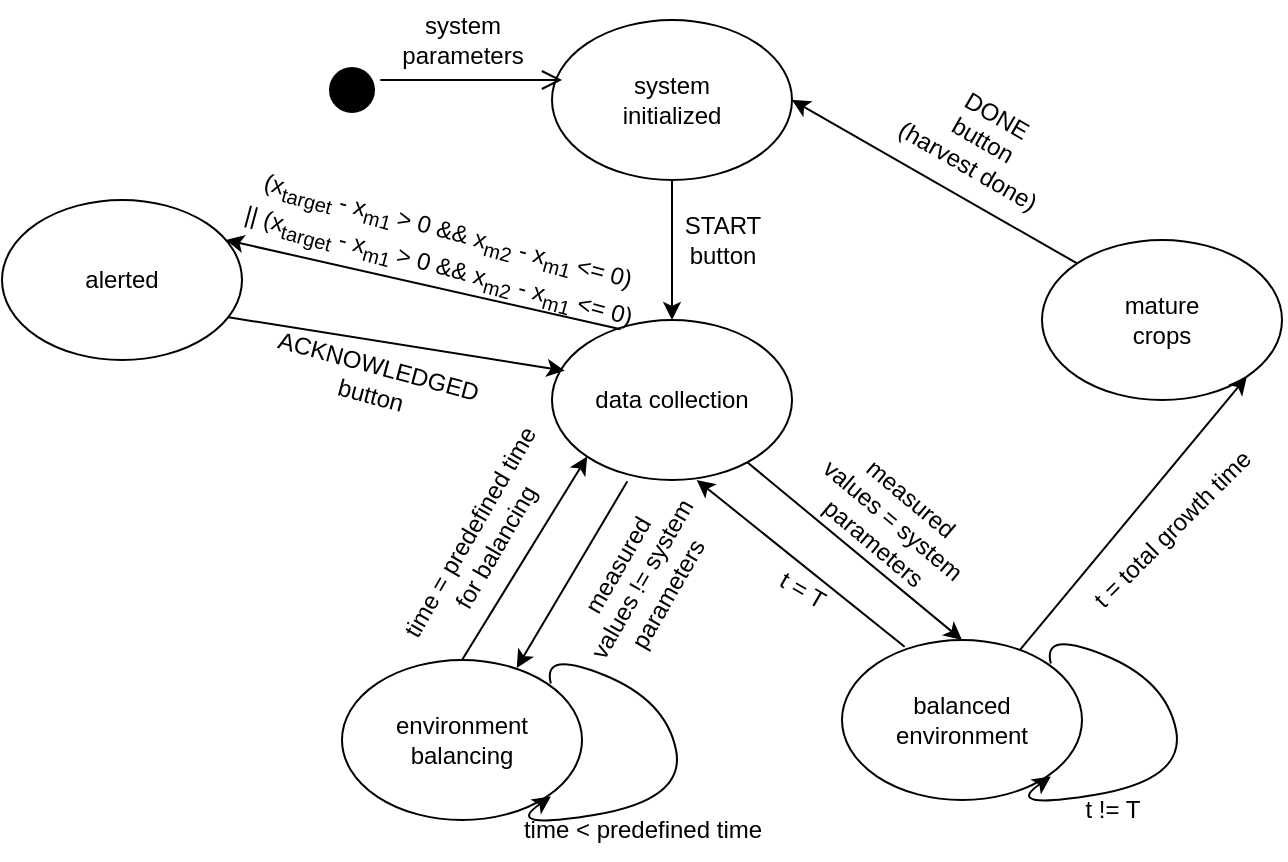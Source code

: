 <mxfile version="20.5.0" type="device"><diagram id="O_7BPprID40uRvnrM9cX" name="Page-1"><mxGraphModel dx="782" dy="440" grid="1" gridSize="10" guides="1" tooltips="1" connect="1" arrows="1" fold="1" page="1" pageScale="1" pageWidth="850" pageHeight="1100" math="0" shadow="0"><root><mxCell id="0"/><mxCell id="1" parent="0"/><mxCell id="NKwKM8SizdkGn_-tHZZ5-1" value="system&lt;br&gt;initialized" style="ellipse;whiteSpace=wrap;html=1;" parent="1" vertex="1"><mxGeometry x="305" y="70" width="120" height="80" as="geometry"/></mxCell><mxCell id="NKwKM8SizdkGn_-tHZZ5-2" value="data collection" style="ellipse;whiteSpace=wrap;html=1;" parent="1" vertex="1"><mxGeometry x="305" y="220" width="120" height="80" as="geometry"/></mxCell><mxCell id="NKwKM8SizdkGn_-tHZZ5-3" value="balanced&lt;br&gt;environment" style="ellipse;whiteSpace=wrap;html=1;" parent="1" vertex="1"><mxGeometry x="450" y="380" width="120" height="80" as="geometry"/></mxCell><mxCell id="NKwKM8SizdkGn_-tHZZ5-4" value="environment balancing" style="ellipse;whiteSpace=wrap;html=1;" parent="1" vertex="1"><mxGeometry x="200" y="390" width="120" height="80" as="geometry"/></mxCell><mxCell id="NKwKM8SizdkGn_-tHZZ5-5" value="mature&lt;br&gt;crops" style="ellipse;whiteSpace=wrap;html=1;" parent="1" vertex="1"><mxGeometry x="550" y="180" width="120" height="80" as="geometry"/></mxCell><mxCell id="NKwKM8SizdkGn_-tHZZ5-6" value="" style="endArrow=classic;html=1;rounded=0;exitX=0.5;exitY=1;exitDx=0;exitDy=0;entryX=0.5;entryY=0;entryDx=0;entryDy=0;" parent="1" source="NKwKM8SizdkGn_-tHZZ5-1" target="NKwKM8SizdkGn_-tHZZ5-2" edge="1"><mxGeometry width="50" height="50" relative="1" as="geometry"><mxPoint x="380" y="190" as="sourcePoint"/><mxPoint x="430" y="140" as="targetPoint"/></mxGeometry></mxCell><mxCell id="NKwKM8SizdkGn_-tHZZ5-7" value="" style="endArrow=classic;html=1;rounded=0;entryX=0.5;entryY=0;entryDx=0;entryDy=0;" parent="1" source="NKwKM8SizdkGn_-tHZZ5-2" target="NKwKM8SizdkGn_-tHZZ5-3" edge="1"><mxGeometry width="50" height="50" relative="1" as="geometry"><mxPoint x="380" y="390" as="sourcePoint"/><mxPoint x="430" y="340" as="targetPoint"/></mxGeometry></mxCell><mxCell id="NKwKM8SizdkGn_-tHZZ5-9" value="" style="endArrow=classic;html=1;rounded=0;entryX=1;entryY=1;entryDx=0;entryDy=0;" parent="1" source="NKwKM8SizdkGn_-tHZZ5-3" target="NKwKM8SizdkGn_-tHZZ5-5" edge="1"><mxGeometry width="50" height="50" relative="1" as="geometry"><mxPoint x="380" y="460" as="sourcePoint"/><mxPoint x="430" y="410" as="targetPoint"/></mxGeometry></mxCell><mxCell id="NKwKM8SizdkGn_-tHZZ5-18" value="" style="ellipse;html=1;shape=startState;fillColor=#000000;strokeColor=#000000;" parent="1" vertex="1"><mxGeometry x="190" y="90" width="30" height="30" as="geometry"/></mxCell><mxCell id="NKwKM8SizdkGn_-tHZZ5-19" value="" style="edgeStyle=orthogonalEdgeStyle;html=1;verticalAlign=bottom;endArrow=open;endSize=8;strokeColor=#000000;rounded=0;fillColor=#000000;entryX=0.042;entryY=0.375;entryDx=0;entryDy=0;entryPerimeter=0;" parent="1" source="NKwKM8SizdkGn_-tHZZ5-18" target="NKwKM8SizdkGn_-tHZZ5-1" edge="1"><mxGeometry relative="1" as="geometry"><mxPoint x="205" y="180" as="targetPoint"/><Array as="points"><mxPoint x="240" y="100"/><mxPoint x="240" y="100"/></Array></mxGeometry></mxCell><mxCell id="NKwKM8SizdkGn_-tHZZ5-20" value="system&lt;br&gt;parameters" style="text;html=1;align=center;verticalAlign=middle;resizable=0;points=[];autosize=1;strokeColor=none;fillColor=none;" parent="1" vertex="1"><mxGeometry x="220" y="60" width="80" height="40" as="geometry"/></mxCell><mxCell id="NKwKM8SizdkGn_-tHZZ5-21" value="START &lt;br&gt;button" style="text;html=1;align=center;verticalAlign=middle;resizable=0;points=[];autosize=1;strokeColor=none;fillColor=none;" parent="1" vertex="1"><mxGeometry x="360" y="160" width="60" height="40" as="geometry"/></mxCell><mxCell id="NKwKM8SizdkGn_-tHZZ5-23" value="measured&lt;br&gt;values = system&lt;br&gt;parameters" style="text;html=1;align=center;verticalAlign=middle;resizable=0;points=[];autosize=1;strokeColor=none;fillColor=none;rotation=40;" parent="1" vertex="1"><mxGeometry x="420" y="290" width="110" height="60" as="geometry"/></mxCell><mxCell id="NKwKM8SizdkGn_-tHZZ5-24" value="t != T" style="text;html=1;align=center;verticalAlign=middle;resizable=0;points=[];autosize=1;strokeColor=none;fillColor=none;" parent="1" vertex="1"><mxGeometry x="560" y="450" width="50" height="30" as="geometry"/></mxCell><mxCell id="NKwKM8SizdkGn_-tHZZ5-28" value="t = total growth time" style="text;html=1;align=center;verticalAlign=middle;resizable=0;points=[];autosize=1;strokeColor=none;fillColor=none;rotation=-45;" parent="1" vertex="1"><mxGeometry x="550" y="310" width="130" height="30" as="geometry"/></mxCell><mxCell id="NKwKM8SizdkGn_-tHZZ5-29" value="DONE &lt;br&gt;button&lt;br&gt;(harvest done)" style="text;html=1;align=center;verticalAlign=middle;resizable=0;points=[];autosize=1;strokeColor=none;fillColor=none;rotation=30;" parent="1" vertex="1"><mxGeometry x="470" y="100" width="100" height="60" as="geometry"/></mxCell><mxCell id="dyxjl3hb-1ieWyia02L7-1" value="alerted" style="ellipse;whiteSpace=wrap;html=1;" vertex="1" parent="1"><mxGeometry x="30" y="160" width="120" height="80" as="geometry"/></mxCell><mxCell id="dyxjl3hb-1ieWyia02L7-2" value="" style="endArrow=classic;html=1;rounded=0;entryX=0.933;entryY=0.25;entryDx=0;entryDy=0;entryPerimeter=0;exitX=0.286;exitY=0.058;exitDx=0;exitDy=0;exitPerimeter=0;" edge="1" parent="1" source="NKwKM8SizdkGn_-tHZZ5-2" target="dyxjl3hb-1ieWyia02L7-1"><mxGeometry width="50" height="50" relative="1" as="geometry"><mxPoint x="380" y="260" as="sourcePoint"/><mxPoint x="430" y="210" as="targetPoint"/></mxGeometry></mxCell><mxCell id="dyxjl3hb-1ieWyia02L7-3" value="" style="endArrow=classic;html=1;rounded=0;exitX=0.944;exitY=0.733;exitDx=0;exitDy=0;exitPerimeter=0;entryX=0.053;entryY=0.317;entryDx=0;entryDy=0;entryPerimeter=0;" edge="1" parent="1" source="dyxjl3hb-1ieWyia02L7-1" target="NKwKM8SizdkGn_-tHZZ5-2"><mxGeometry width="50" height="50" relative="1" as="geometry"><mxPoint x="380" y="260" as="sourcePoint"/><mxPoint x="430" y="210" as="targetPoint"/></mxGeometry></mxCell><mxCell id="dyxjl3hb-1ieWyia02L7-4" value="ACKNOWLEDGED&lt;br&gt;button" style="text;html=1;align=center;verticalAlign=middle;resizable=0;points=[];autosize=1;strokeColor=none;fillColor=none;rotation=15;" vertex="1" parent="1"><mxGeometry x="151" y="230" width="130" height="40" as="geometry"/></mxCell><mxCell id="dyxjl3hb-1ieWyia02L7-6" value="" style="endArrow=classic;html=1;rounded=0;exitX=0.261;exitY=0.042;exitDx=0;exitDy=0;exitPerimeter=0;entryX=0.603;entryY=1;entryDx=0;entryDy=0;entryPerimeter=0;" edge="1" parent="1" source="NKwKM8SizdkGn_-tHZZ5-3" target="NKwKM8SizdkGn_-tHZZ5-2"><mxGeometry width="50" height="50" relative="1" as="geometry"><mxPoint x="380" y="320" as="sourcePoint"/><mxPoint x="380" y="350" as="targetPoint"/></mxGeometry></mxCell><mxCell id="dyxjl3hb-1ieWyia02L7-7" value="" style="endArrow=classic;html=1;rounded=0;exitX=0.5;exitY=0;exitDx=0;exitDy=0;entryX=0;entryY=1;entryDx=0;entryDy=0;" edge="1" parent="1" source="NKwKM8SizdkGn_-tHZZ5-4" target="NKwKM8SizdkGn_-tHZZ5-2"><mxGeometry width="50" height="50" relative="1" as="geometry"><mxPoint x="380" y="320" as="sourcePoint"/><mxPoint x="430" y="270" as="targetPoint"/></mxGeometry></mxCell><mxCell id="dyxjl3hb-1ieWyia02L7-8" value="" style="endArrow=classic;html=1;rounded=0;entryX=0.728;entryY=0.05;entryDx=0;entryDy=0;entryPerimeter=0;exitX=0.314;exitY=1.008;exitDx=0;exitDy=0;exitPerimeter=0;" edge="1" parent="1" source="NKwKM8SizdkGn_-tHZZ5-2" target="NKwKM8SizdkGn_-tHZZ5-4"><mxGeometry width="50" height="50" relative="1" as="geometry"><mxPoint x="380" y="320" as="sourcePoint"/><mxPoint x="430" y="270" as="targetPoint"/></mxGeometry></mxCell><mxCell id="dyxjl3hb-1ieWyia02L7-10" value="(x&lt;sub&gt;target&lt;/sub&gt;&amp;nbsp;- x&lt;sub&gt;m1 &lt;/sub&gt;&amp;gt; 0 &amp;amp;&amp;amp; x&lt;sub&gt;m2&lt;/sub&gt;&amp;nbsp;- x&lt;sub&gt;m1 &lt;/sub&gt;&amp;lt;= 0)&lt;br&gt;|| (x&lt;sub&gt;target&lt;/sub&gt;&amp;nbsp;- x&lt;sub&gt;m1&amp;nbsp;&lt;/sub&gt;&amp;gt; 0 &amp;amp;&amp;amp; x&lt;sub&gt;m2&lt;/sub&gt;&amp;nbsp;- x&lt;sub&gt;m1&lt;/sub&gt;&amp;nbsp;&amp;lt;= 0)&lt;sub&gt;&lt;br&gt;&lt;/sub&gt;" style="text;html=1;align=center;verticalAlign=middle;resizable=0;points=[];autosize=1;strokeColor=none;fillColor=none;rotation=15;" vertex="1" parent="1"><mxGeometry x="140" y="160" width="220" height="50" as="geometry"/></mxCell><mxCell id="dyxjl3hb-1ieWyia02L7-11" value="" style="curved=1;endArrow=classic;html=1;rounded=0;entryX=1;entryY=0;entryDx=0;entryDy=0;exitX=1;exitY=1;exitDx=0;exitDy=0;" edge="1" parent="1"><mxGeometry width="50" height="50" relative="1" as="geometry"><mxPoint x="304.426" y="401.716" as="sourcePoint"/><mxPoint x="304.426" y="458.284" as="targetPoint"/><Array as="points"><mxPoint x="300" y="385"/><mxPoint x="362" y="410"/><mxPoint x="372" y="460"/><mxPoint x="280" y="475"/></Array></mxGeometry></mxCell><mxCell id="dyxjl3hb-1ieWyia02L7-12" value="time &amp;lt; predefined time" style="text;html=1;align=center;verticalAlign=middle;resizable=0;points=[];autosize=1;strokeColor=none;fillColor=none;" vertex="1" parent="1"><mxGeometry x="280" y="460" width="140" height="30" as="geometry"/></mxCell><mxCell id="dyxjl3hb-1ieWyia02L7-13" value="time = predefined time&lt;br&gt;for balancing" style="text;html=1;align=center;verticalAlign=middle;resizable=0;points=[];autosize=1;strokeColor=none;fillColor=none;rotation=-60;" vertex="1" parent="1"><mxGeometry x="200" y="310" width="140" height="40" as="geometry"/></mxCell><mxCell id="dyxjl3hb-1ieWyia02L7-14" value="measured&lt;br&gt;values != system&lt;br&gt;parameters" style="text;html=1;align=center;verticalAlign=middle;resizable=0;points=[];autosize=1;strokeColor=none;fillColor=none;rotation=-60;" vertex="1" parent="1"><mxGeometry x="295" y="320" width="110" height="60" as="geometry"/></mxCell><mxCell id="dyxjl3hb-1ieWyia02L7-15" value="" style="curved=1;endArrow=classic;html=1;rounded=0;entryX=1;entryY=0;entryDx=0;entryDy=0;exitX=1;exitY=1;exitDx=0;exitDy=0;" edge="1" parent="1"><mxGeometry width="50" height="50" relative="1" as="geometry"><mxPoint x="554.426" y="391.716" as="sourcePoint"/><mxPoint x="554.426" y="448.284" as="targetPoint"/><Array as="points"><mxPoint x="550" y="375"/><mxPoint x="612" y="400"/><mxPoint x="622" y="450"/><mxPoint x="530" y="465"/></Array></mxGeometry></mxCell><mxCell id="dyxjl3hb-1ieWyia02L7-16" value="t = T" style="text;html=1;align=center;verticalAlign=middle;resizable=0;points=[];autosize=1;strokeColor=none;fillColor=none;rotation=30;" vertex="1" parent="1"><mxGeometry x="405" y="340" width="50" height="30" as="geometry"/></mxCell><mxCell id="dyxjl3hb-1ieWyia02L7-17" value="" style="endArrow=classic;html=1;rounded=0;exitX=0;exitY=0;exitDx=0;exitDy=0;entryX=1;entryY=0.5;entryDx=0;entryDy=0;" edge="1" parent="1" source="NKwKM8SizdkGn_-tHZZ5-5" target="NKwKM8SizdkGn_-tHZZ5-1"><mxGeometry width="50" height="50" relative="1" as="geometry"><mxPoint x="380" y="250" as="sourcePoint"/><mxPoint x="430" y="200" as="targetPoint"/></mxGeometry></mxCell></root></mxGraphModel></diagram></mxfile>
